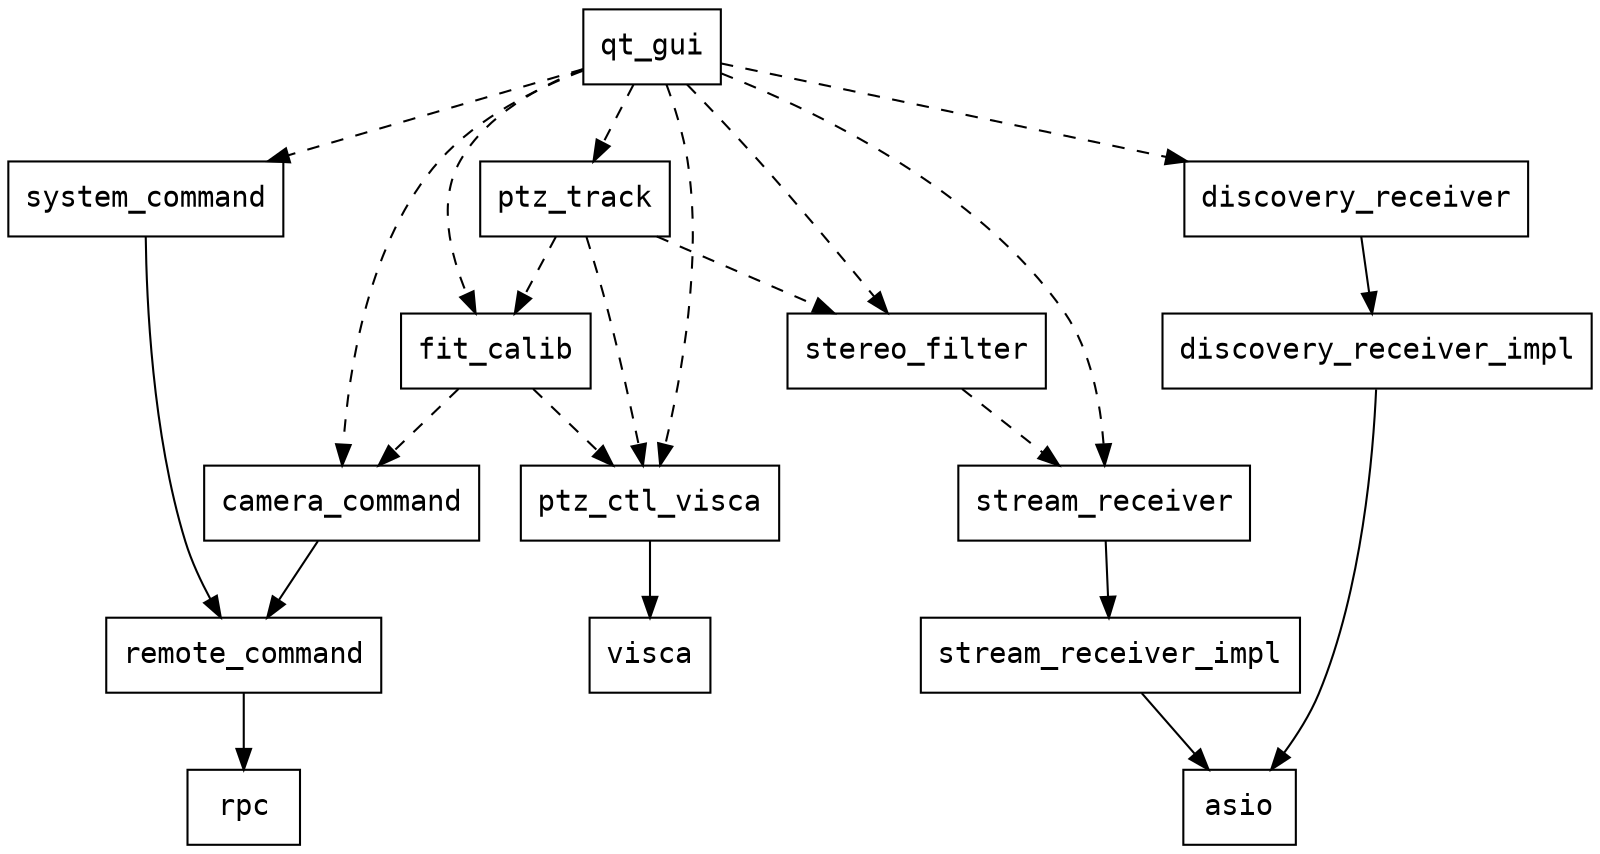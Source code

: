 digraph class {
	node [shape = "record", fontname = "Consolas"] 
	edge [arrowhead = "empty", fontname = "Consolas"]
	
	rpc [label = "{rpc}"]
	asio [label = "{asio}"] 
	visca [label = "{visca}"] 
	
	remote_command [label = "{remote_command}"] 
	camera_command [label = "{camera_command}"] 
	system_command [label = "{system_command}"] 
	
	
	
	discovery_receiver_impl [label = "{discovery_receiver_impl}"]	
	discovery_receiver [label = "{discovery_receiver}"] 
	
	stream_receiver_impl [label = "{stream_receiver_impl}"] 
	stream_receiver [label = "{stream_receiver}"] 
	 
	ptz_ctl_visca [label = "{ptz_ctl_visca}"] 
	
	
	stereo_filter [label = "{stereo_filter}"] 
	
	fit_calib [label = "{fit_calib}"] 
	
	ptz_track [label = "{ptz_track}"]
	
	qt_gui [label = "{qt_gui}"]
	
	remote_command -> rpc [arrowhead="normal", style="normal"]
	camera_command -> remote_command [arrowhead="normal", style="normal"]
	system_command -> remote_command [arrowhead="normal", style="normal"]
	
	discovery_receiver_impl -> asio [arrowhead="normal", style="normal"]
	discovery_receiver -> discovery_receiver_impl [arrowhead="normal", style="normal"]
	
	stream_receiver_impl -> asio [arrowhead="normal", style="normal"]
	stream_receiver -> stream_receiver_impl [arrowhead="normal", style="normal"]

	stereo_filter -> stream_receiver [arrowhead="normal", style="dashed"]
	
	ptz_ctl_visca -> visca [arrowhead="normal", style="normal"]
	
	fit_calib -> camera_command [arrowhead="normal", style="dashed"]
	fit_calib -> ptz_ctl_visca [arrowhead="normal", style="dashed"]
	
	ptz_track -> stereo_filter [arrowhead="normal", style="dashed"]
	ptz_track -> ptz_ctl_visca [arrowhead="normal", style="dashed"]
	ptz_track -> fit_calib [arrowhead="normal", style="dashed"]
	
	qt_gui -> ptz_ctl_visca [arrowhead="normal", style="dashed"]
	qt_gui -> camera_command [arrowhead="normal", style="dashed"]
	qt_gui -> system_command [arrowhead="normal", style="dashed"]
	qt_gui -> stream_receiver [arrowhead="normal", style="dashed"]
	qt_gui -> stereo_filter [arrowhead="normal", style="dashed"]
	qt_gui -> fit_calib [arrowhead="normal", style="dashed"]
	qt_gui -> ptz_track [arrowhead="normal", style="dashed"]
	qt_gui -> discovery_receiver [arrowhead="normal", style="dashed"]
}